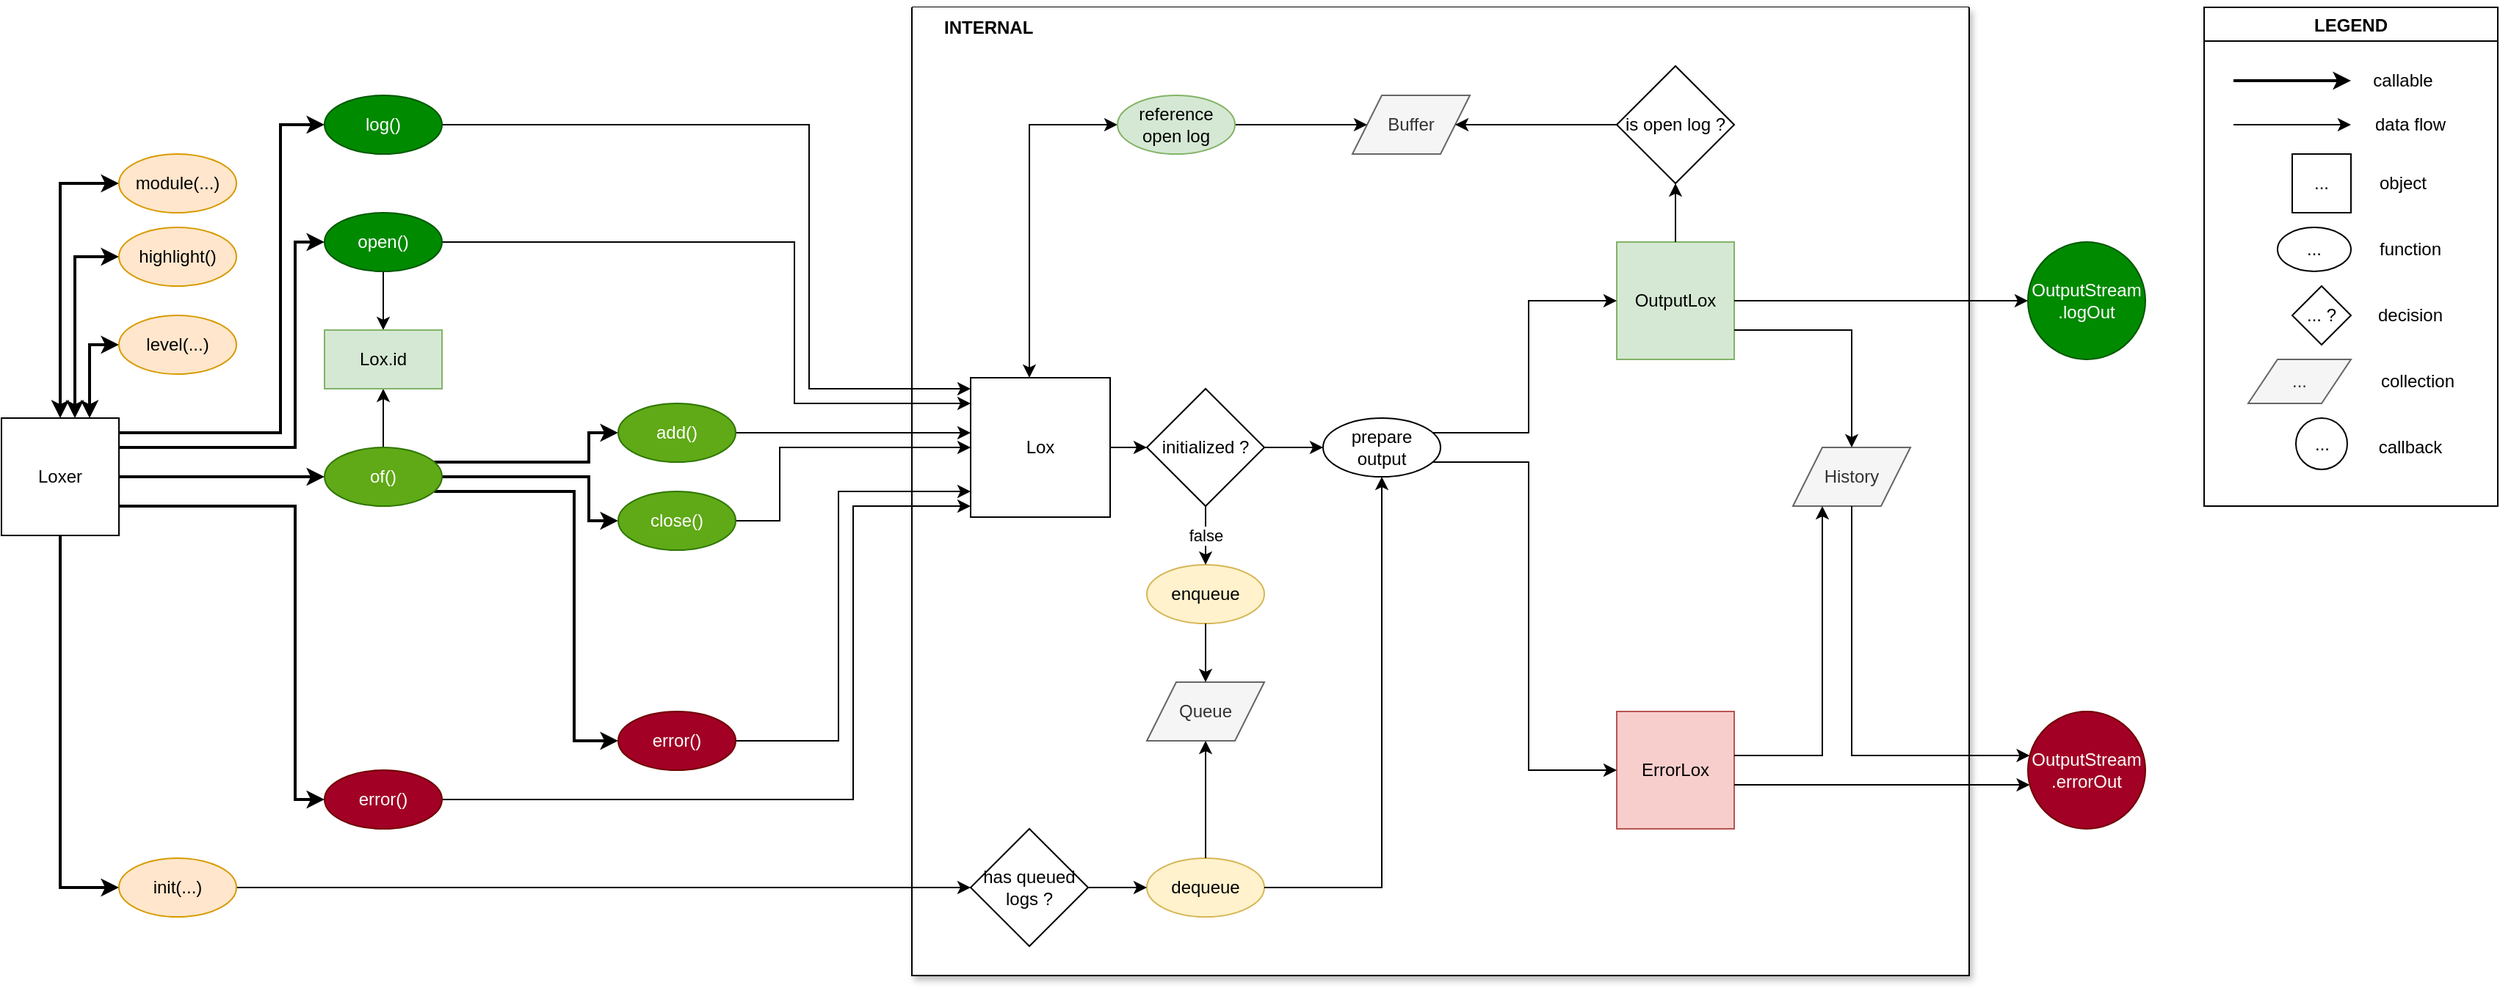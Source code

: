 <mxfile version="15.1.3" type="device"><diagram id="nT8e7oYgxCLFstd2jOFI" name="Seite-1"><mxGraphModel dx="2426" dy="1381" grid="1" gridSize="10" guides="1" tooltips="1" connect="1" arrows="1" fold="1" page="1" pageScale="1" pageWidth="1654" pageHeight="1169" math="0" shadow="0"><root><mxCell id="0"/><mxCell id="1" parent="0"/><mxCell id="OrLdRe33t-s30Iudkwv3-73" value="      INTERNAL" style="swimlane;startSize=0;sketch=0;snapToPoint=0;rounded=0;align=left;verticalAlign=top;glass=0;shadow=1;swimlaneFillColor=#FFFFFF;arcSize=13;" parent="1" vertex="1"><mxGeometry x="660" y="40" width="720" height="660" as="geometry"><mxRectangle x="300" y="900" width="50" height="40" as="alternateBounds"/></mxGeometry></mxCell><mxCell id="OrLdRe33t-s30Iudkwv3-76" style="edgeStyle=orthogonalEdgeStyle;rounded=0;orthogonalLoop=1;jettySize=auto;html=1;entryX=0;entryY=0.5;entryDx=0;entryDy=0;startArrow=classic;startFill=1;" parent="OrLdRe33t-s30Iudkwv3-73" source="OrLdRe33t-s30Iudkwv3-14" target="OrLdRe33t-s30Iudkwv3-75" edge="1"><mxGeometry relative="1" as="geometry"><Array as="points"><mxPoint x="80" y="80"/></Array></mxGeometry></mxCell><mxCell id="OrLdRe33t-s30Iudkwv3-14" value="Lox" style="whiteSpace=wrap;html=1;aspect=fixed;" parent="OrLdRe33t-s30Iudkwv3-73" vertex="1"><mxGeometry x="40" y="252.5" width="95" height="95" as="geometry"/></mxCell><mxCell id="OrLdRe33t-s30Iudkwv3-34" value="initialized ?" style="rhombus;whiteSpace=wrap;html=1;" parent="OrLdRe33t-s30Iudkwv3-73" vertex="1"><mxGeometry x="160" y="260" width="80" height="80" as="geometry"/></mxCell><mxCell id="OrLdRe33t-s30Iudkwv3-35" style="edgeStyle=orthogonalEdgeStyle;rounded=0;orthogonalLoop=1;jettySize=auto;html=1;startArrow=none;startFill=0;" parent="OrLdRe33t-s30Iudkwv3-73" source="OrLdRe33t-s30Iudkwv3-14" target="OrLdRe33t-s30Iudkwv3-34" edge="1"><mxGeometry relative="1" as="geometry"/></mxCell><mxCell id="OrLdRe33t-s30Iudkwv3-58" value="enqueue" style="ellipse;whiteSpace=wrap;html=1;sketch=0;fillColor=#fff2cc;strokeColor=#d6b656;" parent="OrLdRe33t-s30Iudkwv3-73" vertex="1"><mxGeometry x="160" y="380" width="80" height="40" as="geometry"/></mxCell><mxCell id="OrLdRe33t-s30Iudkwv3-37" style="edgeStyle=orthogonalEdgeStyle;rounded=0;orthogonalLoop=1;jettySize=auto;html=1;startArrow=none;startFill=0;" parent="OrLdRe33t-s30Iudkwv3-73" source="OrLdRe33t-s30Iudkwv3-34" target="OrLdRe33t-s30Iudkwv3-58" edge="1"><mxGeometry relative="1" as="geometry"/></mxCell><mxCell id="OrLdRe33t-s30Iudkwv3-60" value="false" style="edgeLabel;html=1;align=center;verticalAlign=middle;resizable=0;points=[];" parent="OrLdRe33t-s30Iudkwv3-37" vertex="1" connectable="0"><mxGeometry x="0.267" y="-1" relative="1" as="geometry"><mxPoint x="1" y="-6" as="offset"/></mxGeometry></mxCell><mxCell id="OrLdRe33t-s30Iudkwv3-36" value="Queue" style="shape=parallelogram;perimeter=parallelogramPerimeter;whiteSpace=wrap;html=1;fixedSize=1;fillColor=#f5f5f5;strokeColor=#666666;fontColor=#333333;" parent="OrLdRe33t-s30Iudkwv3-73" vertex="1"><mxGeometry x="160" y="460" width="80" height="40" as="geometry"/></mxCell><mxCell id="OrLdRe33t-s30Iudkwv3-59" style="edgeStyle=orthogonalEdgeStyle;rounded=0;orthogonalLoop=1;jettySize=auto;html=1;startArrow=none;startFill=0;" parent="OrLdRe33t-s30Iudkwv3-73" source="OrLdRe33t-s30Iudkwv3-58" target="OrLdRe33t-s30Iudkwv3-36" edge="1"><mxGeometry relative="1" as="geometry"/></mxCell><mxCell id="OrLdRe33t-s30Iudkwv3-61" value="prepare&lt;br&gt;output" style="ellipse;whiteSpace=wrap;html=1;sketch=0;" parent="OrLdRe33t-s30Iudkwv3-73" vertex="1"><mxGeometry x="280" y="280" width="80" height="40" as="geometry"/></mxCell><mxCell id="OrLdRe33t-s30Iudkwv3-40" style="edgeStyle=orthogonalEdgeStyle;rounded=0;orthogonalLoop=1;jettySize=auto;html=1;startArrow=none;startFill=0;" parent="OrLdRe33t-s30Iudkwv3-73" source="OrLdRe33t-s30Iudkwv3-34" target="OrLdRe33t-s30Iudkwv3-61" edge="1"><mxGeometry relative="1" as="geometry"/></mxCell><mxCell id="OrLdRe33t-s30Iudkwv3-39" value="ErrorLox" style="whiteSpace=wrap;html=1;aspect=fixed;fillColor=#f8cecc;strokeColor=#b85450;" parent="OrLdRe33t-s30Iudkwv3-73" vertex="1"><mxGeometry x="480" y="480" width="80" height="80" as="geometry"/></mxCell><mxCell id="OrLdRe33t-s30Iudkwv3-41" style="edgeStyle=orthogonalEdgeStyle;rounded=0;orthogonalLoop=1;jettySize=auto;html=1;entryX=0;entryY=0.5;entryDx=0;entryDy=0;startArrow=none;startFill=0;" parent="OrLdRe33t-s30Iudkwv3-73" source="OrLdRe33t-s30Iudkwv3-61" target="OrLdRe33t-s30Iudkwv3-39" edge="1"><mxGeometry relative="1" as="geometry"><Array as="points"><mxPoint x="420" y="310"/><mxPoint x="420" y="520"/></Array></mxGeometry></mxCell><mxCell id="OrLdRe33t-s30Iudkwv3-38" value="OutputLox" style="whiteSpace=wrap;html=1;aspect=fixed;fillColor=#d5e8d4;strokeColor=#82b366;" parent="OrLdRe33t-s30Iudkwv3-73" vertex="1"><mxGeometry x="480" y="160" width="80" height="80" as="geometry"/></mxCell><mxCell id="OrLdRe33t-s30Iudkwv3-63" style="edgeStyle=orthogonalEdgeStyle;rounded=0;orthogonalLoop=1;jettySize=auto;html=1;entryX=0;entryY=0.5;entryDx=0;entryDy=0;startArrow=none;startFill=0;" parent="OrLdRe33t-s30Iudkwv3-73" source="OrLdRe33t-s30Iudkwv3-61" target="OrLdRe33t-s30Iudkwv3-38" edge="1"><mxGeometry relative="1" as="geometry"><Array as="points"><mxPoint x="420" y="290"/><mxPoint x="420" y="200"/></Array></mxGeometry></mxCell><mxCell id="OrLdRe33t-s30Iudkwv3-42" value="is open log ?" style="rhombus;whiteSpace=wrap;html=1;" parent="OrLdRe33t-s30Iudkwv3-73" vertex="1"><mxGeometry x="480" y="40" width="80" height="80" as="geometry"/></mxCell><mxCell id="OrLdRe33t-s30Iudkwv3-43" style="edgeStyle=orthogonalEdgeStyle;rounded=0;orthogonalLoop=1;jettySize=auto;html=1;entryX=0.5;entryY=1;entryDx=0;entryDy=0;startArrow=none;startFill=0;" parent="OrLdRe33t-s30Iudkwv3-73" source="OrLdRe33t-s30Iudkwv3-38" target="OrLdRe33t-s30Iudkwv3-42" edge="1"><mxGeometry relative="1" as="geometry"/></mxCell><mxCell id="OrLdRe33t-s30Iudkwv3-44" value="Buffer" style="shape=parallelogram;perimeter=parallelogramPerimeter;whiteSpace=wrap;html=1;fixedSize=1;fillColor=#f5f5f5;strokeColor=#666666;fontColor=#333333;" parent="OrLdRe33t-s30Iudkwv3-73" vertex="1"><mxGeometry x="300" y="60" width="80" height="40" as="geometry"/></mxCell><mxCell id="OrLdRe33t-s30Iudkwv3-45" style="edgeStyle=orthogonalEdgeStyle;rounded=0;orthogonalLoop=1;jettySize=auto;html=1;startArrow=none;startFill=0;" parent="OrLdRe33t-s30Iudkwv3-73" source="OrLdRe33t-s30Iudkwv3-42" target="OrLdRe33t-s30Iudkwv3-44" edge="1"><mxGeometry relative="1" as="geometry"/></mxCell><mxCell id="OrLdRe33t-s30Iudkwv3-46" value="History" style="shape=parallelogram;perimeter=parallelogramPerimeter;whiteSpace=wrap;html=1;fixedSize=1;fillColor=#f5f5f5;strokeColor=#666666;fontColor=#333333;" parent="OrLdRe33t-s30Iudkwv3-73" vertex="1"><mxGeometry x="600" y="300" width="80" height="40" as="geometry"/></mxCell><mxCell id="OrLdRe33t-s30Iudkwv3-54" style="edgeStyle=orthogonalEdgeStyle;rounded=0;orthogonalLoop=1;jettySize=auto;html=1;startArrow=none;startFill=0;" parent="OrLdRe33t-s30Iudkwv3-73" source="OrLdRe33t-s30Iudkwv3-38" target="OrLdRe33t-s30Iudkwv3-46" edge="1"><mxGeometry relative="1" as="geometry"><Array as="points"><mxPoint x="640" y="220"/></Array></mxGeometry></mxCell><mxCell id="OrLdRe33t-s30Iudkwv3-55" style="edgeStyle=orthogonalEdgeStyle;rounded=0;orthogonalLoop=1;jettySize=auto;html=1;startArrow=none;startFill=0;" parent="OrLdRe33t-s30Iudkwv3-73" source="OrLdRe33t-s30Iudkwv3-39" target="OrLdRe33t-s30Iudkwv3-46" edge="1"><mxGeometry relative="1" as="geometry"><Array as="points"><mxPoint x="620" y="510"/></Array></mxGeometry></mxCell><mxCell id="OrLdRe33t-s30Iudkwv3-67" value="has queued logs ?" style="rhombus;whiteSpace=wrap;html=1;" parent="OrLdRe33t-s30Iudkwv3-73" vertex="1"><mxGeometry x="40" y="560" width="80" height="80" as="geometry"/></mxCell><mxCell id="OrLdRe33t-s30Iudkwv3-77" style="edgeStyle=orthogonalEdgeStyle;rounded=0;orthogonalLoop=1;jettySize=auto;html=1;startArrow=none;startFill=0;" parent="OrLdRe33t-s30Iudkwv3-73" source="OrLdRe33t-s30Iudkwv3-75" target="OrLdRe33t-s30Iudkwv3-44" edge="1"><mxGeometry relative="1" as="geometry"/></mxCell><mxCell id="OrLdRe33t-s30Iudkwv3-75" value="reference&lt;br&gt;open log" style="ellipse;whiteSpace=wrap;html=1;sketch=0;fillColor=#d5e8d4;strokeColor=#82b366;" parent="OrLdRe33t-s30Iudkwv3-73" vertex="1"><mxGeometry x="140" y="60" width="80" height="40" as="geometry"/></mxCell><mxCell id="OrLdRe33t-s30Iudkwv3-69" value="dequeue" style="ellipse;whiteSpace=wrap;html=1;fillColor=#fff2cc;strokeColor=#d6b656;" parent="OrLdRe33t-s30Iudkwv3-73" vertex="1"><mxGeometry x="160" y="580" width="80" height="40" as="geometry"/></mxCell><mxCell id="OrLdRe33t-s30Iudkwv3-71" style="edgeStyle=orthogonalEdgeStyle;rounded=0;orthogonalLoop=1;jettySize=auto;html=1;startArrow=none;startFill=0;" parent="OrLdRe33t-s30Iudkwv3-73" source="OrLdRe33t-s30Iudkwv3-67" target="OrLdRe33t-s30Iudkwv3-69" edge="1"><mxGeometry relative="1" as="geometry"/></mxCell><mxCell id="OrLdRe33t-s30Iudkwv3-70" style="edgeStyle=orthogonalEdgeStyle;rounded=0;orthogonalLoop=1;jettySize=auto;html=1;startArrow=none;startFill=0;" parent="OrLdRe33t-s30Iudkwv3-73" source="OrLdRe33t-s30Iudkwv3-69" target="OrLdRe33t-s30Iudkwv3-36" edge="1"><mxGeometry relative="1" as="geometry"/></mxCell><mxCell id="OrLdRe33t-s30Iudkwv3-72" style="edgeStyle=orthogonalEdgeStyle;rounded=0;orthogonalLoop=1;jettySize=auto;html=1;startArrow=none;startFill=0;" parent="OrLdRe33t-s30Iudkwv3-73" source="OrLdRe33t-s30Iudkwv3-69" target="OrLdRe33t-s30Iudkwv3-61" edge="1"><mxGeometry relative="1" as="geometry"/></mxCell><mxCell id="OrLdRe33t-s30Iudkwv3-15" style="edgeStyle=orthogonalEdgeStyle;rounded=0;orthogonalLoop=1;jettySize=auto;html=1;" parent="1" source="0b-wEgDlm6Doa7nB4esZ-1" target="OrLdRe33t-s30Iudkwv3-14" edge="1"><mxGeometry relative="1" as="geometry"><Array as="points"><mxPoint x="590" y="120"/><mxPoint x="590" y="300"/></Array></mxGeometry></mxCell><mxCell id="0b-wEgDlm6Doa7nB4esZ-1" value="log()" style="ellipse;whiteSpace=wrap;html=1;fillColor=#008a00;strokeColor=#005700;fontColor=#ffffff;" parent="1" vertex="1"><mxGeometry x="260" y="100" width="80" height="40" as="geometry"/></mxCell><mxCell id="OrLdRe33t-s30Iudkwv3-20" style="edgeStyle=orthogonalEdgeStyle;rounded=0;orthogonalLoop=1;jettySize=auto;html=1;" parent="1" source="OrLdRe33t-s30Iudkwv3-1" target="OrLdRe33t-s30Iudkwv3-14" edge="1"><mxGeometry relative="1" as="geometry"><mxPoint x="380" y="600" as="sourcePoint"/><Array as="points"><mxPoint x="620" y="580"/><mxPoint x="620" y="380"/></Array></mxGeometry></mxCell><mxCell id="OrLdRe33t-s30Iudkwv3-1" value="error()" style="ellipse;whiteSpace=wrap;html=1;fillColor=#a20025;strokeColor=#6F0000;fontColor=#ffffff;" parent="1" vertex="1"><mxGeometry x="260" y="560" width="80" height="40" as="geometry"/></mxCell><mxCell id="OrLdRe33t-s30Iudkwv3-11" style="edgeStyle=orthogonalEdgeStyle;rounded=0;orthogonalLoop=1;jettySize=auto;html=1;entryX=0.5;entryY=0;entryDx=0;entryDy=0;" parent="1" source="OrLdRe33t-s30Iudkwv3-2" target="OrLdRe33t-s30Iudkwv3-10" edge="1"><mxGeometry relative="1" as="geometry"><Array as="points"><mxPoint x="300" y="230"/><mxPoint x="300" y="230"/></Array></mxGeometry></mxCell><mxCell id="OrLdRe33t-s30Iudkwv3-16" style="edgeStyle=orthogonalEdgeStyle;rounded=0;orthogonalLoop=1;jettySize=auto;html=1;" parent="1" source="OrLdRe33t-s30Iudkwv3-2" target="OrLdRe33t-s30Iudkwv3-14" edge="1"><mxGeometry relative="1" as="geometry"><Array as="points"><mxPoint x="580" y="200"/><mxPoint x="580" y="310"/></Array></mxGeometry></mxCell><mxCell id="OrLdRe33t-s30Iudkwv3-2" value="open()" style="ellipse;whiteSpace=wrap;html=1;fillColor=#008a00;strokeColor=#005700;fontColor=#ffffff;" parent="1" vertex="1"><mxGeometry x="260" y="180" width="80" height="40" as="geometry"/></mxCell><mxCell id="OrLdRe33t-s30Iudkwv3-7" style="edgeStyle=orthogonalEdgeStyle;rounded=0;orthogonalLoop=1;jettySize=auto;html=1;strokeWidth=2;" parent="1" source="OrLdRe33t-s30Iudkwv3-3" target="OrLdRe33t-s30Iudkwv3-4" edge="1"><mxGeometry relative="1" as="geometry"><Array as="points"><mxPoint x="440" y="350"/><mxPoint x="440" y="330"/></Array></mxGeometry></mxCell><mxCell id="OrLdRe33t-s30Iudkwv3-8" style="edgeStyle=orthogonalEdgeStyle;rounded=0;orthogonalLoop=1;jettySize=auto;html=1;strokeWidth=2;" parent="1" source="OrLdRe33t-s30Iudkwv3-3" target="OrLdRe33t-s30Iudkwv3-5" edge="1"><mxGeometry relative="1" as="geometry"><Array as="points"><mxPoint x="440" y="360"/><mxPoint x="440" y="390"/></Array></mxGeometry></mxCell><mxCell id="OrLdRe33t-s30Iudkwv3-9" style="edgeStyle=orthogonalEdgeStyle;rounded=0;orthogonalLoop=1;jettySize=auto;html=1;strokeWidth=2;" parent="1" source="OrLdRe33t-s30Iudkwv3-3" target="OrLdRe33t-s30Iudkwv3-6" edge="1"><mxGeometry relative="1" as="geometry"><mxPoint x="460" y="530" as="targetPoint"/><Array as="points"><mxPoint x="430" y="370"/><mxPoint x="430" y="540"/></Array></mxGeometry></mxCell><mxCell id="OrLdRe33t-s30Iudkwv3-13" style="edgeStyle=orthogonalEdgeStyle;rounded=0;orthogonalLoop=1;jettySize=auto;html=1;" parent="1" source="OrLdRe33t-s30Iudkwv3-3" target="OrLdRe33t-s30Iudkwv3-10" edge="1"><mxGeometry relative="1" as="geometry"/></mxCell><mxCell id="OrLdRe33t-s30Iudkwv3-3" value="of()" style="ellipse;whiteSpace=wrap;html=1;fillColor=#60a917;strokeColor=#2D7600;fontColor=#ffffff;" parent="1" vertex="1"><mxGeometry x="260" y="340" width="80" height="40" as="geometry"/></mxCell><mxCell id="OrLdRe33t-s30Iudkwv3-17" style="edgeStyle=orthogonalEdgeStyle;rounded=0;orthogonalLoop=1;jettySize=auto;html=1;" parent="1" source="OrLdRe33t-s30Iudkwv3-4" target="OrLdRe33t-s30Iudkwv3-14" edge="1"><mxGeometry relative="1" as="geometry"><Array as="points"><mxPoint x="540" y="330"/><mxPoint x="540" y="330"/></Array></mxGeometry></mxCell><mxCell id="OrLdRe33t-s30Iudkwv3-4" value="add()" style="ellipse;whiteSpace=wrap;html=1;sketch=0;fillColor=#60a917;strokeColor=#2D7600;fontColor=#ffffff;" parent="1" vertex="1"><mxGeometry x="460" y="310" width="80" height="40" as="geometry"/></mxCell><mxCell id="OrLdRe33t-s30Iudkwv3-18" style="edgeStyle=orthogonalEdgeStyle;rounded=0;orthogonalLoop=1;jettySize=auto;html=1;" parent="1" source="OrLdRe33t-s30Iudkwv3-5" target="OrLdRe33t-s30Iudkwv3-14" edge="1"><mxGeometry relative="1" as="geometry"><Array as="points"><mxPoint x="570" y="390"/><mxPoint x="570" y="340"/></Array></mxGeometry></mxCell><mxCell id="OrLdRe33t-s30Iudkwv3-5" value="close()" style="ellipse;whiteSpace=wrap;html=1;fillColor=#60a917;strokeColor=#2D7600;fontColor=#ffffff;" parent="1" vertex="1"><mxGeometry x="460" y="370" width="80" height="40" as="geometry"/></mxCell><mxCell id="OrLdRe33t-s30Iudkwv3-19" style="edgeStyle=orthogonalEdgeStyle;rounded=0;orthogonalLoop=1;jettySize=auto;html=1;" parent="1" source="OrLdRe33t-s30Iudkwv3-6" target="OrLdRe33t-s30Iudkwv3-14" edge="1"><mxGeometry relative="1" as="geometry"><mxPoint x="770" y="370" as="targetPoint"/><mxPoint x="550" y="530" as="sourcePoint"/><Array as="points"><mxPoint x="610" y="540"/><mxPoint x="610" y="370"/></Array></mxGeometry></mxCell><mxCell id="OrLdRe33t-s30Iudkwv3-6" value="error()" style="ellipse;whiteSpace=wrap;html=1;fillColor=#a20025;strokeColor=#6F0000;fontColor=#ffffff;" parent="1" vertex="1"><mxGeometry x="460" y="520" width="80" height="40" as="geometry"/></mxCell><mxCell id="OrLdRe33t-s30Iudkwv3-10" value="Lox.id" style="rounded=0;whiteSpace=wrap;html=1;fillColor=#d5e8d4;strokeColor=#82b366;" parent="1" vertex="1"><mxGeometry x="260" y="260" width="80" height="40" as="geometry"/></mxCell><mxCell id="OrLdRe33t-s30Iudkwv3-26" style="edgeStyle=orthogonalEdgeStyle;rounded=0;orthogonalLoop=1;jettySize=auto;html=1;startArrow=classic;startFill=1;entryX=0;entryY=0.5;entryDx=0;entryDy=0;exitX=0.75;exitY=0;exitDx=0;exitDy=0;strokeWidth=2;" parent="1" source="OrLdRe33t-s30Iudkwv3-21" target="OrLdRe33t-s30Iudkwv3-24" edge="1"><mxGeometry relative="1" as="geometry"><Array as="points"><mxPoint x="100" y="270"/></Array></mxGeometry></mxCell><mxCell id="OrLdRe33t-s30Iudkwv3-28" style="edgeStyle=orthogonalEdgeStyle;rounded=0;orthogonalLoop=1;jettySize=auto;html=1;startArrow=classic;startFill=1;entryX=0;entryY=0.5;entryDx=0;entryDy=0;strokeWidth=2;" parent="1" source="OrLdRe33t-s30Iudkwv3-21" target="OrLdRe33t-s30Iudkwv3-25" edge="1"><mxGeometry relative="1" as="geometry"><Array as="points"><mxPoint x="80" y="160"/></Array></mxGeometry></mxCell><mxCell id="OrLdRe33t-s30Iudkwv3-29" style="edgeStyle=orthogonalEdgeStyle;rounded=0;orthogonalLoop=1;jettySize=auto;html=1;startArrow=classic;startFill=1;entryX=0;entryY=0.5;entryDx=0;entryDy=0;strokeWidth=2;" parent="1" source="OrLdRe33t-s30Iudkwv3-21" target="OrLdRe33t-s30Iudkwv3-23" edge="1"><mxGeometry relative="1" as="geometry"><Array as="points"><mxPoint x="90" y="210"/></Array></mxGeometry></mxCell><mxCell id="OrLdRe33t-s30Iudkwv3-30" style="edgeStyle=orthogonalEdgeStyle;rounded=0;orthogonalLoop=1;jettySize=auto;html=1;entryX=0;entryY=0.5;entryDx=0;entryDy=0;startArrow=none;startFill=0;strokeWidth=2;" parent="1" source="OrLdRe33t-s30Iudkwv3-21" target="OrLdRe33t-s30Iudkwv3-2" edge="1"><mxGeometry relative="1" as="geometry"><Array as="points"><mxPoint x="240" y="340"/><mxPoint x="240" y="200"/></Array></mxGeometry></mxCell><mxCell id="OrLdRe33t-s30Iudkwv3-31" style="edgeStyle=orthogonalEdgeStyle;rounded=0;orthogonalLoop=1;jettySize=auto;html=1;entryX=0;entryY=0.5;entryDx=0;entryDy=0;startArrow=none;startFill=0;strokeWidth=2;" parent="1" source="OrLdRe33t-s30Iudkwv3-21" target="0b-wEgDlm6Doa7nB4esZ-1" edge="1"><mxGeometry relative="1" as="geometry"><Array as="points"><mxPoint x="230" y="330"/><mxPoint x="230" y="120"/></Array></mxGeometry></mxCell><mxCell id="OrLdRe33t-s30Iudkwv3-32" style="edgeStyle=orthogonalEdgeStyle;rounded=0;orthogonalLoop=1;jettySize=auto;html=1;entryX=0;entryY=0.5;entryDx=0;entryDy=0;startArrow=none;startFill=0;strokeWidth=2;" parent="1" source="OrLdRe33t-s30Iudkwv3-21" target="OrLdRe33t-s30Iudkwv3-3" edge="1"><mxGeometry relative="1" as="geometry"><Array as="points"><mxPoint x="190" y="360"/><mxPoint x="190" y="360"/></Array></mxGeometry></mxCell><mxCell id="OrLdRe33t-s30Iudkwv3-33" style="edgeStyle=orthogonalEdgeStyle;rounded=0;orthogonalLoop=1;jettySize=auto;html=1;entryX=0;entryY=0.5;entryDx=0;entryDy=0;startArrow=none;startFill=0;strokeWidth=2;" parent="1" source="OrLdRe33t-s30Iudkwv3-21" target="OrLdRe33t-s30Iudkwv3-1" edge="1"><mxGeometry relative="1" as="geometry"><Array as="points"><mxPoint x="240" y="380"/><mxPoint x="240" y="580"/></Array></mxGeometry></mxCell><mxCell id="OrLdRe33t-s30Iudkwv3-65" style="edgeStyle=orthogonalEdgeStyle;rounded=0;orthogonalLoop=1;jettySize=auto;html=1;entryX=0;entryY=0.5;entryDx=0;entryDy=0;startArrow=none;startFill=0;strokeWidth=2;" parent="1" source="OrLdRe33t-s30Iudkwv3-21" target="OrLdRe33t-s30Iudkwv3-64" edge="1"><mxGeometry relative="1" as="geometry"><Array as="points"><mxPoint x="80" y="640"/></Array></mxGeometry></mxCell><mxCell id="OrLdRe33t-s30Iudkwv3-21" value="Loxer" style="whiteSpace=wrap;html=1;aspect=fixed;" parent="1" vertex="1"><mxGeometry x="40" y="320" width="80" height="80" as="geometry"/></mxCell><mxCell id="OrLdRe33t-s30Iudkwv3-23" value="highlight()" style="ellipse;whiteSpace=wrap;html=1;fillColor=#ffe6cc;strokeColor=#d79b00;" parent="1" vertex="1"><mxGeometry x="120" y="190" width="80" height="40" as="geometry"/></mxCell><mxCell id="OrLdRe33t-s30Iudkwv3-24" value="level(...)" style="ellipse;whiteSpace=wrap;html=1;fillColor=#ffe6cc;strokeColor=#d79b00;" parent="1" vertex="1"><mxGeometry x="120" y="250" width="80" height="40" as="geometry"/></mxCell><mxCell id="OrLdRe33t-s30Iudkwv3-25" value="module(...)" style="ellipse;whiteSpace=wrap;html=1;fillColor=#ffe6cc;strokeColor=#d79b00;" parent="1" vertex="1"><mxGeometry x="120" y="140" width="80" height="40" as="geometry"/></mxCell><mxCell id="OrLdRe33t-s30Iudkwv3-53" style="edgeStyle=orthogonalEdgeStyle;rounded=0;orthogonalLoop=1;jettySize=auto;html=1;startArrow=none;startFill=0;" parent="1" source="OrLdRe33t-s30Iudkwv3-38" target="OrLdRe33t-s30Iudkwv3-48" edge="1"><mxGeometry relative="1" as="geometry"/></mxCell><mxCell id="OrLdRe33t-s30Iudkwv3-56" style="edgeStyle=orthogonalEdgeStyle;rounded=0;orthogonalLoop=1;jettySize=auto;html=1;startArrow=none;startFill=0;" parent="1" source="OrLdRe33t-s30Iudkwv3-39" target="OrLdRe33t-s30Iudkwv3-47" edge="1"><mxGeometry relative="1" as="geometry"><Array as="points"><mxPoint x="1390" y="570"/><mxPoint x="1390" y="570"/></Array></mxGeometry></mxCell><mxCell id="OrLdRe33t-s30Iudkwv3-47" value="OutputStream&lt;br&gt;.errorOut" style="ellipse;whiteSpace=wrap;html=1;aspect=fixed;fillColor=#a20025;strokeColor=#6F0000;fontColor=#ffffff;" parent="1" vertex="1"><mxGeometry x="1420" y="520" width="80" height="80" as="geometry"/></mxCell><mxCell id="OrLdRe33t-s30Iudkwv3-48" value="OutputStream&lt;br&gt;.logOut" style="ellipse;whiteSpace=wrap;html=1;aspect=fixed;fillColor=#008a00;strokeColor=#005700;fontColor=#ffffff;" parent="1" vertex="1"><mxGeometry x="1420" y="200" width="80" height="80" as="geometry"/></mxCell><mxCell id="OrLdRe33t-s30Iudkwv3-68" style="edgeStyle=orthogonalEdgeStyle;rounded=0;orthogonalLoop=1;jettySize=auto;html=1;startArrow=none;startFill=0;" parent="1" source="OrLdRe33t-s30Iudkwv3-64" target="OrLdRe33t-s30Iudkwv3-67" edge="1"><mxGeometry relative="1" as="geometry"/></mxCell><mxCell id="OrLdRe33t-s30Iudkwv3-64" value="init(...)" style="ellipse;whiteSpace=wrap;html=1;fillColor=#ffe6cc;strokeColor=#d79b00;" parent="1" vertex="1"><mxGeometry x="120" y="620" width="80" height="40" as="geometry"/></mxCell><mxCell id="OrLdRe33t-s30Iudkwv3-74" style="edgeStyle=orthogonalEdgeStyle;rounded=0;orthogonalLoop=1;jettySize=auto;html=1;startArrow=none;startFill=0;" parent="1" source="OrLdRe33t-s30Iudkwv3-46" target="OrLdRe33t-s30Iudkwv3-47" edge="1"><mxGeometry relative="1" as="geometry"><Array as="points"><mxPoint x="1300" y="550"/></Array></mxGeometry></mxCell><mxCell id="KXRu9wPS1CvaKrppuELB-15" value="LEGEND" style="swimlane;" vertex="1" parent="1"><mxGeometry x="1540" y="40" width="200" height="340" as="geometry"><mxRectangle x="350" y="740" width="130" height="23" as="alternateBounds"/></mxGeometry></mxCell><mxCell id="KXRu9wPS1CvaKrppuELB-1" style="edgeStyle=orthogonalEdgeStyle;rounded=0;orthogonalLoop=1;jettySize=auto;html=1;startArrow=none;startFill=0;strokeWidth=2;" edge="1" parent="KXRu9wPS1CvaKrppuELB-15"><mxGeometry relative="1" as="geometry"><Array as="points"><mxPoint x="60" y="50"/></Array><mxPoint x="20" y="50" as="sourcePoint"/><mxPoint x="100" y="50" as="targetPoint"/></mxGeometry></mxCell><mxCell id="KXRu9wPS1CvaKrppuELB-2" style="edgeStyle=orthogonalEdgeStyle;rounded=0;orthogonalLoop=1;jettySize=auto;html=1;startArrow=none;startFill=0;" edge="1" parent="KXRu9wPS1CvaKrppuELB-15"><mxGeometry relative="1" as="geometry"><mxPoint x="20" y="80" as="sourcePoint"/><mxPoint x="100" y="80" as="targetPoint"/></mxGeometry></mxCell><mxCell id="KXRu9wPS1CvaKrppuELB-3" value="..." style="whiteSpace=wrap;html=1;aspect=fixed;" vertex="1" parent="KXRu9wPS1CvaKrppuELB-15"><mxGeometry x="60" y="100" width="40" height="40" as="geometry"/></mxCell><mxCell id="KXRu9wPS1CvaKrppuELB-4" value="..." style="ellipse;whiteSpace=wrap;html=1;" vertex="1" parent="KXRu9wPS1CvaKrppuELB-15"><mxGeometry x="50" y="150" width="50" height="30" as="geometry"/></mxCell><mxCell id="KXRu9wPS1CvaKrppuELB-5" value="... ?" style="rhombus;whiteSpace=wrap;html=1;" vertex="1" parent="KXRu9wPS1CvaKrppuELB-15"><mxGeometry x="60" y="190" width="40" height="40" as="geometry"/></mxCell><mxCell id="KXRu9wPS1CvaKrppuELB-6" value="..." style="shape=parallelogram;perimeter=parallelogramPerimeter;whiteSpace=wrap;html=1;fixedSize=1;fillColor=#f5f5f5;strokeColor=#666666;fontColor=#333333;" vertex="1" parent="KXRu9wPS1CvaKrppuELB-15"><mxGeometry x="30" y="240" width="70" height="30" as="geometry"/></mxCell><mxCell id="KXRu9wPS1CvaKrppuELB-7" value="..." style="ellipse;whiteSpace=wrap;html=1;aspect=fixed;" vertex="1" parent="KXRu9wPS1CvaKrppuELB-15"><mxGeometry x="62.5" y="280" width="35" height="35" as="geometry"/></mxCell><mxCell id="KXRu9wPS1CvaKrppuELB-8" value="callable" style="text;html=1;align=center;verticalAlign=middle;resizable=0;points=[];autosize=1;strokeColor=none;fillColor=none;" vertex="1" parent="KXRu9wPS1CvaKrppuELB-15"><mxGeometry x="105" y="40" width="60" height="20" as="geometry"/></mxCell><mxCell id="KXRu9wPS1CvaKrppuELB-9" value="data flow" style="text;html=1;align=center;verticalAlign=middle;resizable=0;points=[];autosize=1;strokeColor=none;fillColor=none;" vertex="1" parent="KXRu9wPS1CvaKrppuELB-15"><mxGeometry x="110" y="70" width="60" height="20" as="geometry"/></mxCell><mxCell id="KXRu9wPS1CvaKrppuELB-10" value="object" style="text;html=1;align=center;verticalAlign=middle;resizable=0;points=[];autosize=1;strokeColor=none;fillColor=none;" vertex="1" parent="KXRu9wPS1CvaKrppuELB-15"><mxGeometry x="110" y="110" width="50" height="20" as="geometry"/></mxCell><mxCell id="KXRu9wPS1CvaKrppuELB-11" value="function" style="text;html=1;align=center;verticalAlign=middle;resizable=0;points=[];autosize=1;strokeColor=none;fillColor=none;" vertex="1" parent="KXRu9wPS1CvaKrppuELB-15"><mxGeometry x="110" y="155" width="60" height="20" as="geometry"/></mxCell><mxCell id="KXRu9wPS1CvaKrppuELB-12" value="decision" style="text;html=1;align=center;verticalAlign=middle;resizable=0;points=[];autosize=1;strokeColor=none;fillColor=none;" vertex="1" parent="KXRu9wPS1CvaKrppuELB-15"><mxGeometry x="110" y="200" width="60" height="20" as="geometry"/></mxCell><mxCell id="KXRu9wPS1CvaKrppuELB-13" value="collection" style="text;html=1;align=center;verticalAlign=middle;resizable=0;points=[];autosize=1;strokeColor=none;fillColor=none;" vertex="1" parent="KXRu9wPS1CvaKrppuELB-15"><mxGeometry x="110" y="245" width="70" height="20" as="geometry"/></mxCell><mxCell id="KXRu9wPS1CvaKrppuELB-14" value="callback" style="text;html=1;align=center;verticalAlign=middle;resizable=0;points=[];autosize=1;strokeColor=none;fillColor=none;" vertex="1" parent="KXRu9wPS1CvaKrppuELB-15"><mxGeometry x="110" y="290" width="60" height="20" as="geometry"/></mxCell></root></mxGraphModel></diagram></mxfile>